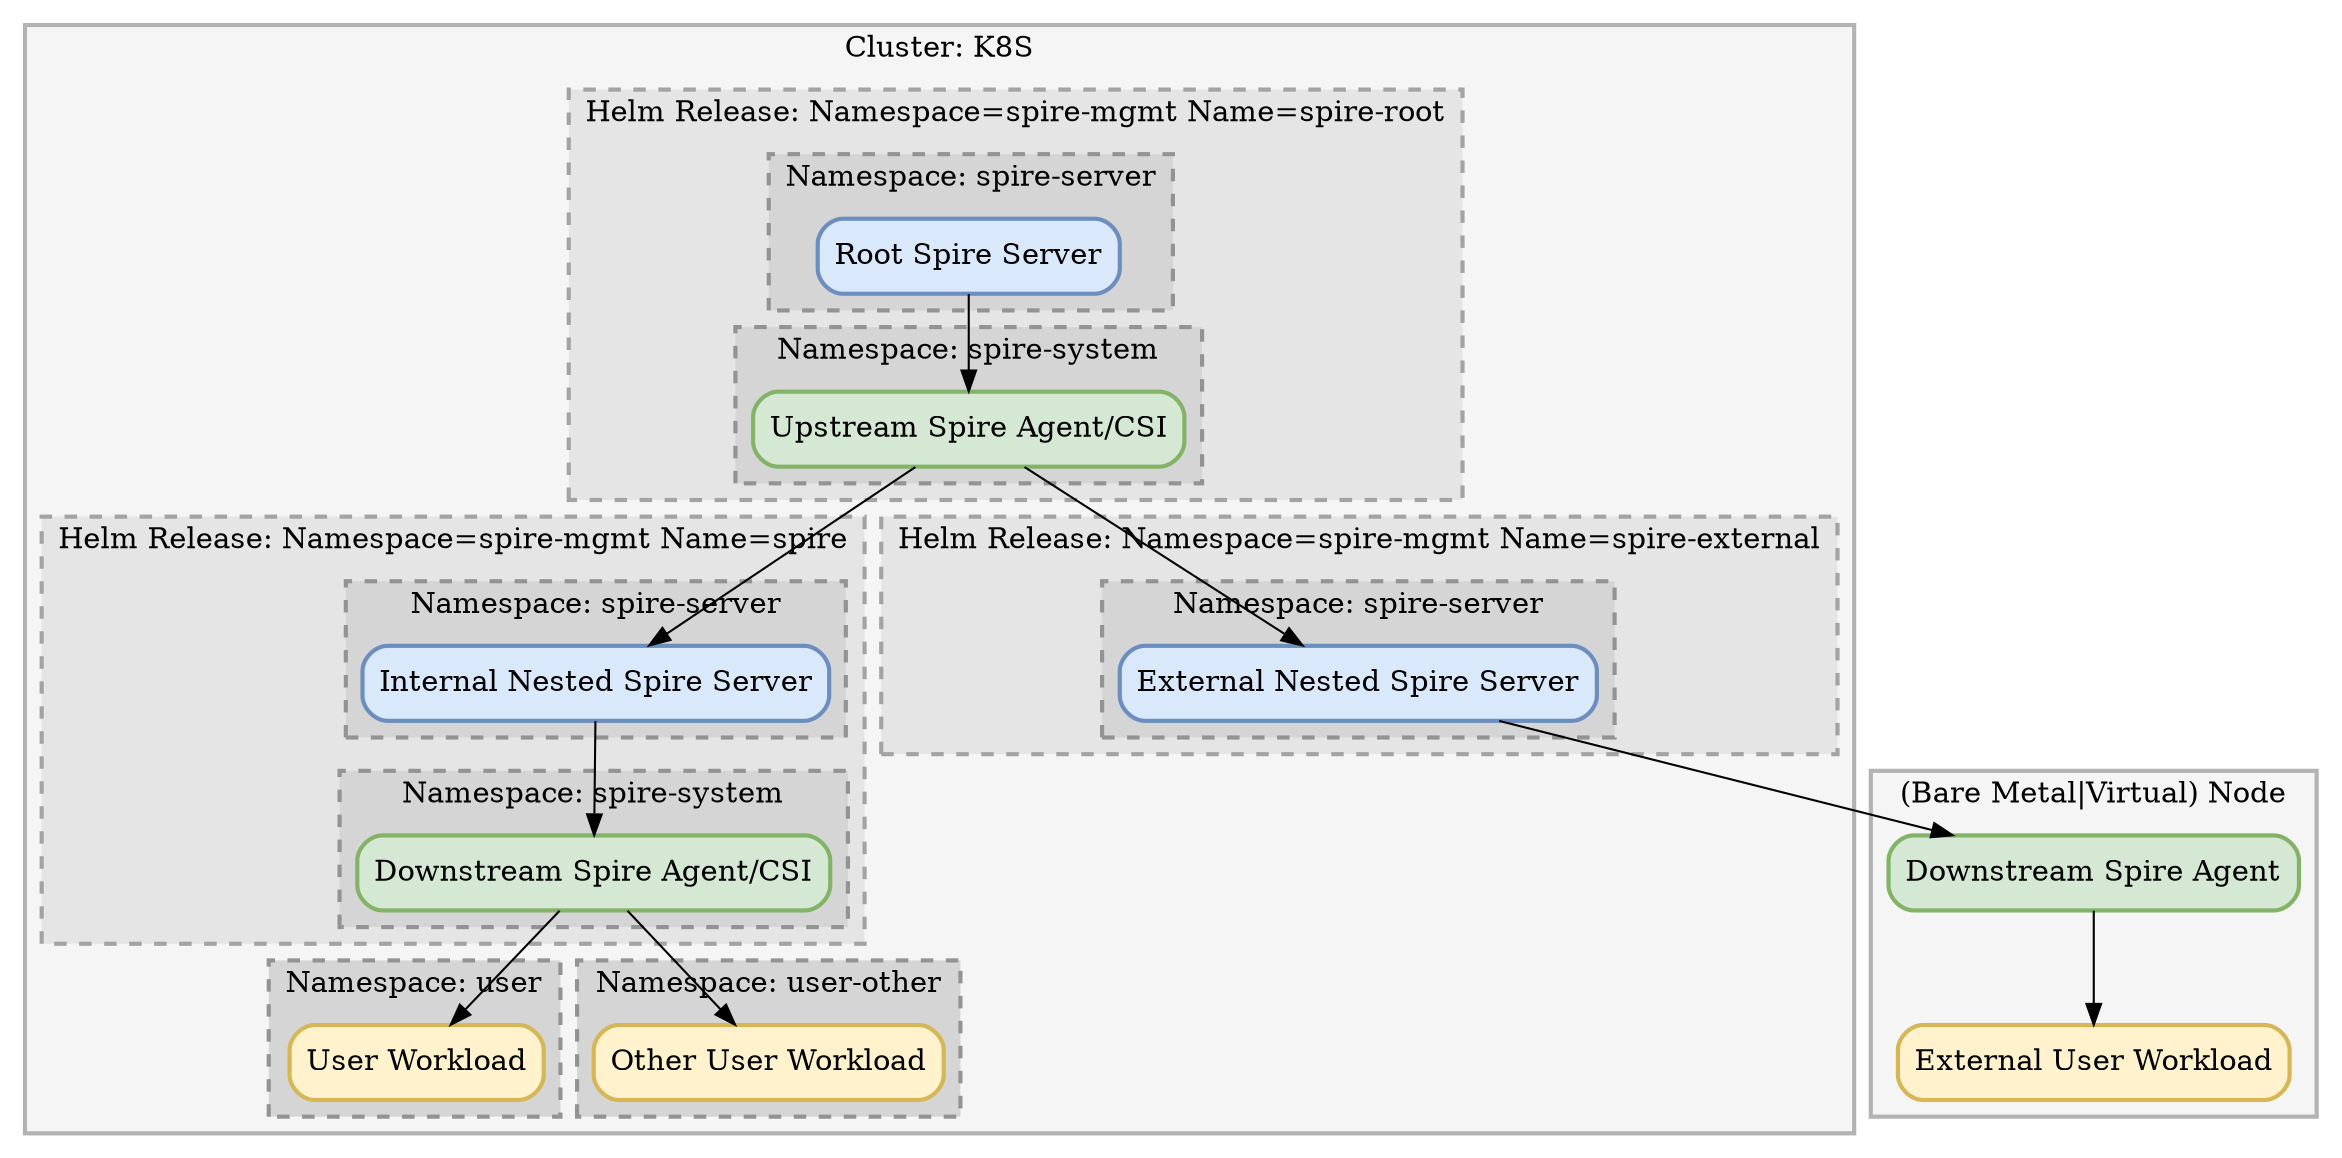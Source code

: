 digraph G {
  subgraph cluster_baremetal {
    label="(Bare Metal|Virtual) Node"
    style="filled,solid,bold";
    color="#b3b3b3";
    fillcolor="#f5f5f5";
    spireDownstreamAgent3 [label="Downstream Spire Agent",shape="box",style="rounded,solid,filled,bold",color="#82b366",fillcolor="#d5e8d4"];
    userWorkload3 [label="External User Workload",shape="box",style="rounded,solid,filled,bold",color="#d6b656",fillcolor="#fff2cc"];
  }
  subgraph cluster_k8s {
    label="Cluster: K8S";
    style="filled,solid,bold";
    color="#b3b3b3";
    fillcolor="#f5f5f5";
    subgraph cluster_root_release {
      label="Helm Release: Namespace=spire-mgmt Name=spire-root";
      style="filled,dashed,bold";
      color="#a3a3a3";
      fillcolor="#e5e5e5";
      subgraph cluster_ns_root_server {
        style="filled,dashed,bold";
        color="#939393";
        fillcolor="#d5d5d5";
        label="Namespace: spire-server"
        spireRoot [label="Root Spire Server",shape="box",style="rounded,solid,filled,bold",color="#6c8ebf",fillcolor="#dae8fc"];
      }
      subgraph cluster_ns_1_system {
        style="filled,dashed,bold";
        color="#939393";
        fillcolor="#d5d5d5";
        label="Namespace: spire-system"
        spireUpstreamAgent1 [label="Upstream Spire Agent/CSI",shape="box",style="rounded,solid,filled,bold",color="#82b366",fillcolor="#d5e8d4"];
      }
    }
    subgraph cluster_nested1_release {
      label="Helm Release: Namespace=spire-mgmt Name=spire"
      style="filled,dashed,bold";
      color="#a3a3a3";
      fillcolor="#e5e5e5";
      subgraph cluster_ns_nested_server {
        style="filled,dashed,bold";
        color="#939393";
        fillcolor="#d5d5d5";
        label="Namespace: spire-server";
        spireServerNested1 [label="Internal Nested Spire Server",shape="box",style="rounded,solid,filled,bold",color="#6c8ebf",fillcolor="#dae8fc"];
      }
      subgraph cluster_ns_nested_system {
        style="filled,dashed,bold";
        color="#939393";
        fillcolor="#d5d5d5";
        label="Namespace: spire-system";
        spireDownstreamAgent1 [label="Downstream Spire Agent/CSI",shape="box",style="rounded,solid,filled,bold",color="#82b366",fillcolor="#d5e8d4"];
      }
    }
    subgraph cluster_ns_nested_system {
      style="filled,dashed,bold";
      color="#939393";
      fillcolor="#d5d5d5";
      label="Namespace: user";
      userWorkload1 [label="User Workload",shape="box",style="rounded,solid,filled,bold",color="#d6b656",fillcolor="#fff2cc"];
    }
    subgraph cluster_ns_nested2_system {
      style="filled,dashed,bold";
      color="#939393";
      fillcolor="#d5d5d5";
      label="Namespace: user-other";
      userWorkload2 [label="Other User Workload",shape="box",style="rounded,solid,filled,bold",color="#d6b656",fillcolor="#fff2cc"];
    }
    subgraph cluster_nested3_release {
      label="Helm Release: Namespace=spire-mgmt Name=spire-external"
      style="filled,dashed,bold";
      color="#a3a3a3";
      fillcolor="#e5e5e5";
      subgraph cluster_ns_nested2_system {
        style="filled,dashed,bold";
        color="#939393";
        fillcolor="#d5d5d5";
        label="Namespace: spire-server";
        spireServerNested2 [label="External Nested Spire Server",shape="box",style="rounded,solid,filled,bold",color="#6c8ebf",fillcolor="#dae8fc"];
      }
    }
    spireRoot -> spireUpstreamAgent1;
    spireUpstreamAgent1 -> spireServerNested1;
    spireServerNested1 -> spireDownstreamAgent1;
    spireDownstreamAgent1 -> userWorkload1;
    spireDownstreamAgent1 -> userWorkload2;
    spireUpstreamAgent1 -> spireServerNested2;
    spireServerNested2 -> spireDownstreamAgent3;
    spireDownstreamAgent3 -> userWorkload3;
  }
}
